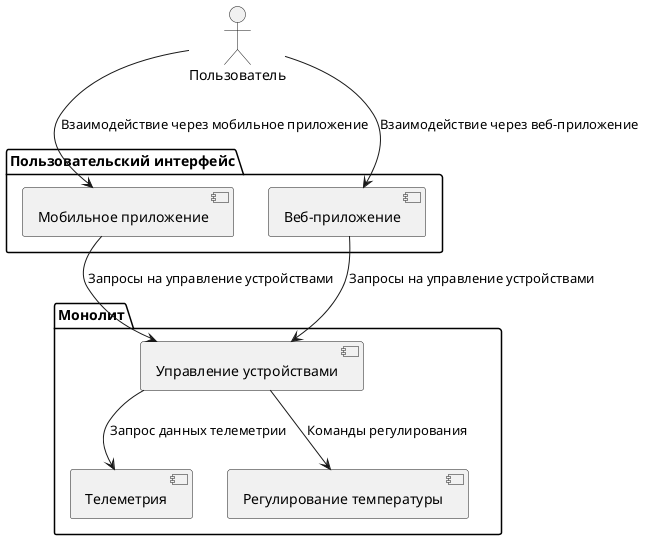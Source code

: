 @startuml

package "Монолит" {
  component DeviceManagement as "Управление устройствами"
  component Telemetry as "Телеметрия"
  component TemperatureRegulation as "Регулирование температуры"
}

actor User as "Пользователь"

package "Пользовательский интерфейс" {
  component MobileApp as "Мобильное приложение"
  component WebApp as "Веб-приложение"
}

User --> MobileApp : "Взаимодействие через мобильное приложение"
User --> WebApp : "Взаимодействие через веб-приложение"

MobileApp --> DeviceManagement : "Запросы на управление устройствами"
WebApp --> DeviceManagement : "Запросы на управление устройствами"

DeviceManagement --> Telemetry : "Запрос данных телеметрии"
DeviceManagement --> TemperatureRegulation : "Команды регулирования"

@enduml